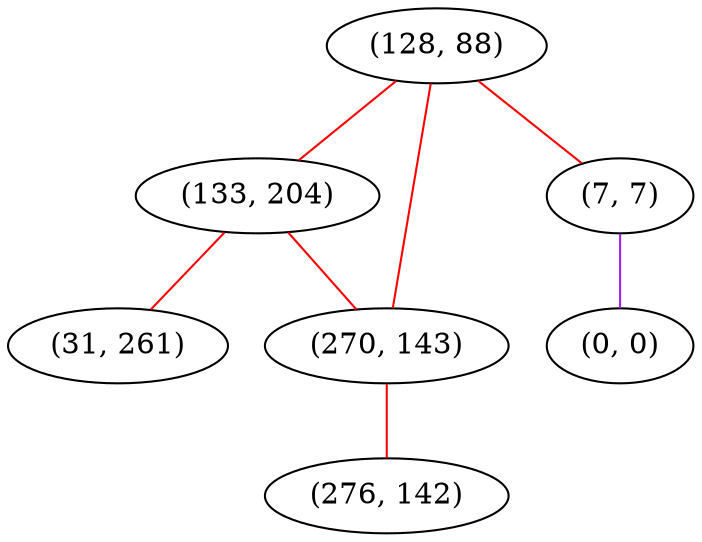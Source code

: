 graph "" {
"(128, 88)";
"(133, 204)";
"(31, 261)";
"(7, 7)";
"(0, 0)";
"(270, 143)";
"(276, 142)";
"(128, 88)" -- "(133, 204)"  [color=red, key=0, weight=1];
"(128, 88)" -- "(270, 143)"  [color=red, key=0, weight=1];
"(128, 88)" -- "(7, 7)"  [color=red, key=0, weight=1];
"(133, 204)" -- "(31, 261)"  [color=red, key=0, weight=1];
"(133, 204)" -- "(270, 143)"  [color=red, key=0, weight=1];
"(7, 7)" -- "(0, 0)"  [color=purple, key=0, weight=4];
"(270, 143)" -- "(276, 142)"  [color=red, key=0, weight=1];
}
